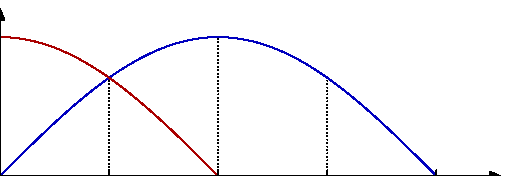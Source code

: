 \documentclass[border=5mm]{standalone}
\usepackage{luamplib}
\begin{document}
\mplibtextextlabel{enable}
\begin{mplibcode}
vardef pi_quarters(expr n) = 
  save s, f, q; string s, f; numeric q; 
  s = if n < 0: "-" else: "" fi; q = abs(n);
  if q mod 4 = 0: f = if q > 4: decimal 1/4 q else: "" fi;
  elseif q mod 2 = 0: f = "\frac{" & decimal 1/2 q & "}{2}";
  else: f = "\frac{" & decimal q & "}{4}";
  fi TEX("$\scriptstyle" & s & f & "\pi$")
enddef;

beginfig(1);
  numeric u, pi; u = 50; pi = 3.141592653589793;

  path xx, yy;
  xx = (3.5 left -- 3.6 right) scaled u;
  yy = (1.1 down -- 1.2 up) scaled u;

  path ss;
  ss = origin for t=1 upto 360: -- (t, sind(t)) endfor;
  ss := ss shifted 360 left & ss;
  ss := ss xscaled (pi/180) scaled u;

  drawoptions(dashed withdots scaled 1/4);
  draw ((1/4 pi, 0) .. (1/4 pi, sind(45))) scaled u;
  draw ((1/2 pi, 0) .. (1/2 pi, sind(90))) scaled u;
  draw ((3/4 pi, 0) .. (3/4 pi, sind(135))) scaled u;
  drawoptions();

  draw ss 
    cutbefore yy shifted point 0 of xx
    cutafter  yy shifted point 1 of xx
    withcolor 3/4 blue;
  
  draw ss shifted (-1/2 pi * u ,0)  
    cutbefore yy shifted point 0 of xx
    cutafter  yy shifted point 1 of xx
    withcolor 2/3 red;

  drawarrow xx; label.rt(TEX("$t$"), point 1 of xx);
  drawarrow yy; label.top(TEX("$u(t)$"), point 1 of yy);

  for i=-4, -3, -2, -1, 1, 2, 3, 4:
    draw (down--up) scaled 2 shifted (pi * i/4 * u, 0);
    label.bot(pi_quarters(i), (pi * i/4 * u, -2));
  endfor
endfig;
\end{mplibcode}
\end{document}
